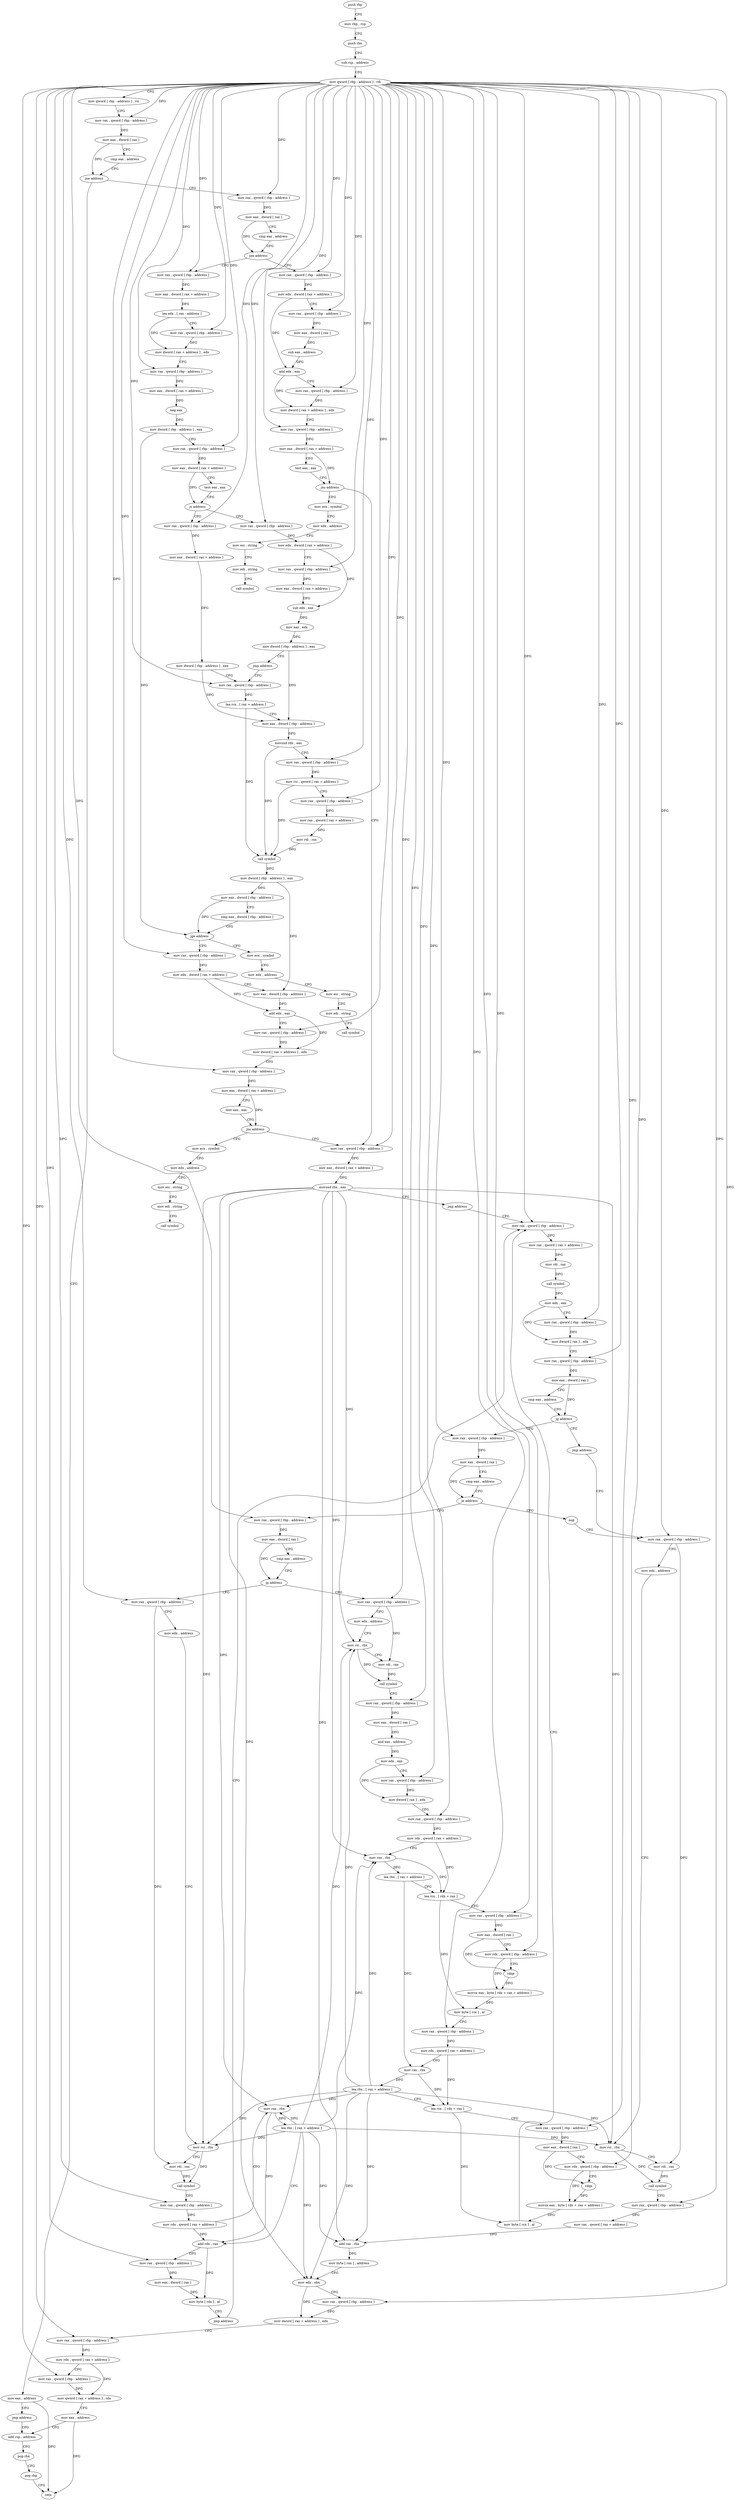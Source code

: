 digraph "func" {
"4206145" [label = "push rbp" ]
"4206146" [label = "mov rbp , rsp" ]
"4206149" [label = "push rbx" ]
"4206150" [label = "sub rsp , address" ]
"4206154" [label = "mov qword [ rbp - address ] , rdi" ]
"4206158" [label = "mov qword [ rbp - address ] , rsi" ]
"4206162" [label = "mov rax , qword [ rbp - address ]" ]
"4206166" [label = "mov eax , dword [ rax ]" ]
"4206168" [label = "cmp eax , address" ]
"4206171" [label = "jne address" ]
"4206183" [label = "mov rax , qword [ rbp - address ]" ]
"4206173" [label = "mov eax , address" ]
"4206187" [label = "mov eax , dword [ rax ]" ]
"4206189" [label = "cmp eax , address" ]
"4206192" [label = "jne address" ]
"4206400" [label = "mov rax , qword [ rbp - address ]" ]
"4206198" [label = "mov rax , qword [ rbp - address ]" ]
"4206178" [label = "jmp address" ]
"4206772" [label = "add rsp , address" ]
"4206404" [label = "mov edx , dword [ rax + address ]" ]
"4206407" [label = "mov rax , qword [ rbp - address ]" ]
"4206411" [label = "mov eax , dword [ rax ]" ]
"4206413" [label = "sub eax , address" ]
"4206416" [label = "add edx , eax" ]
"4206418" [label = "mov rax , qword [ rbp - address ]" ]
"4206422" [label = "mov dword [ rax + address ] , edx" ]
"4206425" [label = "mov rax , qword [ rbp - address ]" ]
"4206429" [label = "mov eax , dword [ rax + address ]" ]
"4206432" [label = "test eax , eax" ]
"4206434" [label = "jns address" ]
"4206461" [label = "mov rax , qword [ rbp - address ]" ]
"4206436" [label = "mov ecx , symbol" ]
"4206202" [label = "mov eax , dword [ rax + address ]" ]
"4206205" [label = "lea edx , [ rax - address ]" ]
"4206208" [label = "mov rax , qword [ rbp - address ]" ]
"4206212" [label = "mov dword [ rax + address ] , edx" ]
"4206215" [label = "mov rax , qword [ rbp - address ]" ]
"4206219" [label = "mov eax , dword [ rax + address ]" ]
"4206222" [label = "neg eax" ]
"4206224" [label = "mov dword [ rbp - address ] , eax" ]
"4206227" [label = "mov rax , qword [ rbp - address ]" ]
"4206231" [label = "mov eax , dword [ rax + address ]" ]
"4206234" [label = "test eax , eax" ]
"4206236" [label = "js address" ]
"4206261" [label = "mov rax , qword [ rbp - address ]" ]
"4206238" [label = "mov rax , qword [ rbp - address ]" ]
"4206776" [label = "pop rbx" ]
"4206777" [label = "pop rbp" ]
"4206778" [label = "retn" ]
"4206465" [label = "mov eax , dword [ rax + address ]" ]
"4206468" [label = "movsxd rbx , eax" ]
"4206471" [label = "jmp address" ]
"4206666" [label = "mov rax , qword [ rbp - address ]" ]
"4206441" [label = "mov edx , address" ]
"4206446" [label = "mov esi , string" ]
"4206451" [label = "mov edi , string" ]
"4206456" [label = "call symbol" ]
"4206265" [label = "mov eax , dword [ rax + address ]" ]
"4206268" [label = "mov dword [ rbp - address ] , eax" ]
"4206271" [label = "mov rax , qword [ rbp - address ]" ]
"4206242" [label = "mov edx , dword [ rax + address ]" ]
"4206245" [label = "mov rax , qword [ rbp - address ]" ]
"4206249" [label = "mov eax , dword [ rax + address ]" ]
"4206252" [label = "sub edx , eax" ]
"4206254" [label = "mov eax , edx" ]
"4206256" [label = "mov dword [ rbp - address ] , eax" ]
"4206259" [label = "jmp address" ]
"4206670" [label = "mov rax , qword [ rax + address ]" ]
"4206674" [label = "mov rdi , rax" ]
"4206677" [label = "call symbol" ]
"4206682" [label = "mov edx , eax" ]
"4206684" [label = "mov rax , qword [ rbp - address ]" ]
"4206688" [label = "mov dword [ rax ] , edx" ]
"4206690" [label = "mov rax , qword [ rbp - address ]" ]
"4206694" [label = "mov eax , dword [ rax ]" ]
"4206696" [label = "cmp eax , address" ]
"4206699" [label = "jg address" ]
"4206476" [label = "mov rax , qword [ rbp - address ]" ]
"4206705" [label = "jmp address" ]
"4206345" [label = "mov rax , qword [ rbp - address ]" ]
"4206349" [label = "mov edx , dword [ rax + address ]" ]
"4206352" [label = "mov eax , dword [ rbp - address ]" ]
"4206355" [label = "add edx , eax" ]
"4206357" [label = "mov rax , qword [ rbp - address ]" ]
"4206361" [label = "mov dword [ rax + address ] , edx" ]
"4206364" [label = "mov rax , qword [ rbp - address ]" ]
"4206368" [label = "mov eax , dword [ rax + address ]" ]
"4206371" [label = "test eax , eax" ]
"4206373" [label = "jns address" ]
"4206375" [label = "mov ecx , symbol" ]
"4206320" [label = "mov ecx , symbol" ]
"4206325" [label = "mov edx , address" ]
"4206330" [label = "mov esi , string" ]
"4206335" [label = "mov edi , string" ]
"4206340" [label = "call symbol" ]
"4206275" [label = "lea rcx , [ rax + address ]" ]
"4206279" [label = "mov eax , dword [ rbp - address ]" ]
"4206282" [label = "movsxd rdx , eax" ]
"4206285" [label = "mov rax , qword [ rbp - address ]" ]
"4206289" [label = "mov rsi , qword [ rax + address ]" ]
"4206293" [label = "mov rax , qword [ rbp - address ]" ]
"4206297" [label = "mov rax , qword [ rax + address ]" ]
"4206301" [label = "mov rdi , rax" ]
"4206304" [label = "call symbol" ]
"4206309" [label = "mov dword [ rbp - address ] , eax" ]
"4206312" [label = "mov eax , dword [ rbp - address ]" ]
"4206315" [label = "cmp eax , dword [ rbp - address ]" ]
"4206318" [label = "jge address" ]
"4206480" [label = "mov eax , dword [ rax ]" ]
"4206482" [label = "cmp eax , address" ]
"4206485" [label = "je address" ]
"4206707" [label = "nop" ]
"4206491" [label = "mov rax , qword [ rbp - address ]" ]
"4206708" [label = "mov rax , qword [ rbp - address ]" ]
"4206380" [label = "mov edx , address" ]
"4206385" [label = "mov esi , string" ]
"4206390" [label = "mov edi , string" ]
"4206395" [label = "call symbol" ]
"4206495" [label = "mov eax , dword [ rax ]" ]
"4206497" [label = "cmp eax , address" ]
"4206500" [label = "jg address" ]
"4206550" [label = "mov rax , qword [ rbp - address ]" ]
"4206502" [label = "mov rax , qword [ rbp - address ]" ]
"4206712" [label = "mov edx , address" ]
"4206717" [label = "mov rsi , rbx" ]
"4206720" [label = "mov rdi , rax" ]
"4206723" [label = "call symbol" ]
"4206728" [label = "mov rax , qword [ rbp - address ]" ]
"4206732" [label = "mov rax , qword [ rax + address ]" ]
"4206736" [label = "add rax , rbx" ]
"4206739" [label = "mov byte [ rax ] , address" ]
"4206742" [label = "mov edx , ebx" ]
"4206744" [label = "mov rax , qword [ rbp - address ]" ]
"4206748" [label = "mov dword [ rax + address ] , edx" ]
"4206751" [label = "mov rax , qword [ rbp - address ]" ]
"4206755" [label = "mov rdx , qword [ rax + address ]" ]
"4206759" [label = "mov rax , qword [ rbp - address ]" ]
"4206763" [label = "mov qword [ rax + address ] , rdx" ]
"4206767" [label = "mov eax , address" ]
"4206554" [label = "mov edx , address" ]
"4206559" [label = "mov rsi , rbx" ]
"4206562" [label = "mov rdi , rax" ]
"4206565" [label = "call symbol" ]
"4206570" [label = "mov rax , qword [ rbp - address ]" ]
"4206574" [label = "mov eax , dword [ rax ]" ]
"4206576" [label = "and eax , address" ]
"4206579" [label = "mov edx , eax" ]
"4206581" [label = "mov rax , qword [ rbp - address ]" ]
"4206585" [label = "mov dword [ rax ] , edx" ]
"4206587" [label = "mov rax , qword [ rbp - address ]" ]
"4206591" [label = "mov rdx , qword [ rax + address ]" ]
"4206595" [label = "mov rax , rbx" ]
"4206598" [label = "lea rbx , [ rax + address ]" ]
"4206602" [label = "lea rcx , [ rdx + rax ]" ]
"4206606" [label = "mov rax , qword [ rbp - address ]" ]
"4206610" [label = "mov eax , dword [ rax ]" ]
"4206612" [label = "mov rdx , qword [ rbp - address ]" ]
"4206616" [label = "cdqe" ]
"4206618" [label = "movzx eax , byte [ rdx + rax + address ]" ]
"4206623" [label = "mov byte [ rcx ] , al" ]
"4206625" [label = "mov rax , qword [ rbp - address ]" ]
"4206629" [label = "mov rdx , qword [ rax + address ]" ]
"4206633" [label = "mov rax , rbx" ]
"4206636" [label = "lea rbx , [ rax + address ]" ]
"4206640" [label = "lea rcx , [ rdx + rax ]" ]
"4206644" [label = "mov rax , qword [ rbp - address ]" ]
"4206648" [label = "mov eax , dword [ rax ]" ]
"4206650" [label = "mov rdx , qword [ rbp - address ]" ]
"4206654" [label = "cdqe" ]
"4206656" [label = "movzx eax , byte [ rdx + rax + address ]" ]
"4206664" [label = "mov byte [ rcx ] , al" ]
"4206506" [label = "mov edx , address" ]
"4206511" [label = "mov rsi , rbx" ]
"4206514" [label = "mov rdi , rax" ]
"4206517" [label = "call symbol" ]
"4206522" [label = "mov rax , qword [ rbp - address ]" ]
"4206526" [label = "mov rdx , qword [ rax + address ]" ]
"4206530" [label = "mov rax , rbx" ]
"4206533" [label = "lea rbx , [ rax + address ]" ]
"4206537" [label = "add rdx , rax" ]
"4206540" [label = "mov rax , qword [ rbp - address ]" ]
"4206544" [label = "mov eax , dword [ rax ]" ]
"4206546" [label = "mov byte [ rdx ] , al" ]
"4206548" [label = "jmp address" ]
"4206145" -> "4206146" [ label = "CFG" ]
"4206146" -> "4206149" [ label = "CFG" ]
"4206149" -> "4206150" [ label = "CFG" ]
"4206150" -> "4206154" [ label = "CFG" ]
"4206154" -> "4206158" [ label = "CFG" ]
"4206154" -> "4206162" [ label = "DFG" ]
"4206154" -> "4206183" [ label = "DFG" ]
"4206154" -> "4206400" [ label = "DFG" ]
"4206154" -> "4206407" [ label = "DFG" ]
"4206154" -> "4206418" [ label = "DFG" ]
"4206154" -> "4206425" [ label = "DFG" ]
"4206154" -> "4206198" [ label = "DFG" ]
"4206154" -> "4206208" [ label = "DFG" ]
"4206154" -> "4206215" [ label = "DFG" ]
"4206154" -> "4206227" [ label = "DFG" ]
"4206154" -> "4206461" [ label = "DFG" ]
"4206154" -> "4206261" [ label = "DFG" ]
"4206154" -> "4206238" [ label = "DFG" ]
"4206154" -> "4206245" [ label = "DFG" ]
"4206154" -> "4206666" [ label = "DFG" ]
"4206154" -> "4206684" [ label = "DFG" ]
"4206154" -> "4206690" [ label = "DFG" ]
"4206154" -> "4206271" [ label = "DFG" ]
"4206154" -> "4206285" [ label = "DFG" ]
"4206154" -> "4206293" [ label = "DFG" ]
"4206154" -> "4206476" [ label = "DFG" ]
"4206154" -> "4206345" [ label = "DFG" ]
"4206154" -> "4206357" [ label = "DFG" ]
"4206154" -> "4206364" [ label = "DFG" ]
"4206154" -> "4206491" [ label = "DFG" ]
"4206154" -> "4206708" [ label = "DFG" ]
"4206154" -> "4206728" [ label = "DFG" ]
"4206154" -> "4206744" [ label = "DFG" ]
"4206154" -> "4206751" [ label = "DFG" ]
"4206154" -> "4206759" [ label = "DFG" ]
"4206154" -> "4206550" [ label = "DFG" ]
"4206154" -> "4206570" [ label = "DFG" ]
"4206154" -> "4206581" [ label = "DFG" ]
"4206154" -> "4206587" [ label = "DFG" ]
"4206154" -> "4206606" [ label = "DFG" ]
"4206154" -> "4206612" [ label = "DFG" ]
"4206154" -> "4206625" [ label = "DFG" ]
"4206154" -> "4206644" [ label = "DFG" ]
"4206154" -> "4206650" [ label = "DFG" ]
"4206154" -> "4206502" [ label = "DFG" ]
"4206154" -> "4206522" [ label = "DFG" ]
"4206154" -> "4206540" [ label = "DFG" ]
"4206158" -> "4206162" [ label = "CFG" ]
"4206162" -> "4206166" [ label = "DFG" ]
"4206166" -> "4206168" [ label = "CFG" ]
"4206166" -> "4206171" [ label = "DFG" ]
"4206168" -> "4206171" [ label = "CFG" ]
"4206171" -> "4206183" [ label = "CFG" ]
"4206171" -> "4206173" [ label = "CFG" ]
"4206183" -> "4206187" [ label = "DFG" ]
"4206173" -> "4206178" [ label = "CFG" ]
"4206173" -> "4206778" [ label = "DFG" ]
"4206187" -> "4206189" [ label = "CFG" ]
"4206187" -> "4206192" [ label = "DFG" ]
"4206189" -> "4206192" [ label = "CFG" ]
"4206192" -> "4206400" [ label = "CFG" ]
"4206192" -> "4206198" [ label = "CFG" ]
"4206400" -> "4206404" [ label = "DFG" ]
"4206198" -> "4206202" [ label = "DFG" ]
"4206178" -> "4206772" [ label = "CFG" ]
"4206772" -> "4206776" [ label = "CFG" ]
"4206404" -> "4206407" [ label = "CFG" ]
"4206404" -> "4206416" [ label = "DFG" ]
"4206407" -> "4206411" [ label = "DFG" ]
"4206411" -> "4206413" [ label = "DFG" ]
"4206413" -> "4206416" [ label = "DFG" ]
"4206416" -> "4206418" [ label = "CFG" ]
"4206416" -> "4206422" [ label = "DFG" ]
"4206418" -> "4206422" [ label = "DFG" ]
"4206422" -> "4206425" [ label = "CFG" ]
"4206425" -> "4206429" [ label = "DFG" ]
"4206429" -> "4206432" [ label = "CFG" ]
"4206429" -> "4206434" [ label = "DFG" ]
"4206432" -> "4206434" [ label = "CFG" ]
"4206434" -> "4206461" [ label = "CFG" ]
"4206434" -> "4206436" [ label = "CFG" ]
"4206461" -> "4206465" [ label = "DFG" ]
"4206436" -> "4206441" [ label = "CFG" ]
"4206202" -> "4206205" [ label = "DFG" ]
"4206205" -> "4206208" [ label = "CFG" ]
"4206205" -> "4206212" [ label = "DFG" ]
"4206208" -> "4206212" [ label = "DFG" ]
"4206212" -> "4206215" [ label = "CFG" ]
"4206215" -> "4206219" [ label = "DFG" ]
"4206219" -> "4206222" [ label = "DFG" ]
"4206222" -> "4206224" [ label = "DFG" ]
"4206224" -> "4206227" [ label = "CFG" ]
"4206224" -> "4206318" [ label = "DFG" ]
"4206227" -> "4206231" [ label = "DFG" ]
"4206231" -> "4206234" [ label = "CFG" ]
"4206231" -> "4206236" [ label = "DFG" ]
"4206234" -> "4206236" [ label = "CFG" ]
"4206236" -> "4206261" [ label = "CFG" ]
"4206236" -> "4206238" [ label = "CFG" ]
"4206261" -> "4206265" [ label = "DFG" ]
"4206238" -> "4206242" [ label = "DFG" ]
"4206776" -> "4206777" [ label = "CFG" ]
"4206777" -> "4206778" [ label = "CFG" ]
"4206465" -> "4206468" [ label = "DFG" ]
"4206468" -> "4206471" [ label = "CFG" ]
"4206468" -> "4206717" [ label = "DFG" ]
"4206468" -> "4206736" [ label = "DFG" ]
"4206468" -> "4206742" [ label = "DFG" ]
"4206468" -> "4206559" [ label = "DFG" ]
"4206468" -> "4206595" [ label = "DFG" ]
"4206468" -> "4206511" [ label = "DFG" ]
"4206468" -> "4206530" [ label = "DFG" ]
"4206471" -> "4206666" [ label = "CFG" ]
"4206666" -> "4206670" [ label = "DFG" ]
"4206441" -> "4206446" [ label = "CFG" ]
"4206446" -> "4206451" [ label = "CFG" ]
"4206451" -> "4206456" [ label = "CFG" ]
"4206265" -> "4206268" [ label = "DFG" ]
"4206268" -> "4206271" [ label = "CFG" ]
"4206268" -> "4206279" [ label = "DFG" ]
"4206271" -> "4206275" [ label = "DFG" ]
"4206242" -> "4206245" [ label = "CFG" ]
"4206242" -> "4206252" [ label = "DFG" ]
"4206245" -> "4206249" [ label = "DFG" ]
"4206249" -> "4206252" [ label = "DFG" ]
"4206252" -> "4206254" [ label = "DFG" ]
"4206254" -> "4206256" [ label = "DFG" ]
"4206256" -> "4206259" [ label = "CFG" ]
"4206256" -> "4206279" [ label = "DFG" ]
"4206259" -> "4206271" [ label = "CFG" ]
"4206670" -> "4206674" [ label = "DFG" ]
"4206674" -> "4206677" [ label = "DFG" ]
"4206677" -> "4206682" [ label = "DFG" ]
"4206682" -> "4206684" [ label = "CFG" ]
"4206682" -> "4206688" [ label = "DFG" ]
"4206684" -> "4206688" [ label = "DFG" ]
"4206688" -> "4206690" [ label = "CFG" ]
"4206690" -> "4206694" [ label = "DFG" ]
"4206694" -> "4206696" [ label = "CFG" ]
"4206694" -> "4206699" [ label = "DFG" ]
"4206696" -> "4206699" [ label = "CFG" ]
"4206699" -> "4206476" [ label = "CFG" ]
"4206699" -> "4206705" [ label = "CFG" ]
"4206476" -> "4206480" [ label = "DFG" ]
"4206705" -> "4206708" [ label = "CFG" ]
"4206345" -> "4206349" [ label = "DFG" ]
"4206349" -> "4206352" [ label = "CFG" ]
"4206349" -> "4206355" [ label = "DFG" ]
"4206352" -> "4206355" [ label = "DFG" ]
"4206355" -> "4206357" [ label = "CFG" ]
"4206355" -> "4206361" [ label = "DFG" ]
"4206357" -> "4206361" [ label = "DFG" ]
"4206361" -> "4206364" [ label = "CFG" ]
"4206364" -> "4206368" [ label = "DFG" ]
"4206368" -> "4206371" [ label = "CFG" ]
"4206368" -> "4206373" [ label = "DFG" ]
"4206371" -> "4206373" [ label = "CFG" ]
"4206373" -> "4206461" [ label = "CFG" ]
"4206373" -> "4206375" [ label = "CFG" ]
"4206375" -> "4206380" [ label = "CFG" ]
"4206320" -> "4206325" [ label = "CFG" ]
"4206325" -> "4206330" [ label = "CFG" ]
"4206330" -> "4206335" [ label = "CFG" ]
"4206335" -> "4206340" [ label = "CFG" ]
"4206275" -> "4206279" [ label = "CFG" ]
"4206275" -> "4206304" [ label = "DFG" ]
"4206279" -> "4206282" [ label = "DFG" ]
"4206282" -> "4206285" [ label = "CFG" ]
"4206282" -> "4206304" [ label = "DFG" ]
"4206285" -> "4206289" [ label = "DFG" ]
"4206289" -> "4206293" [ label = "CFG" ]
"4206289" -> "4206304" [ label = "DFG" ]
"4206293" -> "4206297" [ label = "DFG" ]
"4206297" -> "4206301" [ label = "DFG" ]
"4206301" -> "4206304" [ label = "DFG" ]
"4206304" -> "4206309" [ label = "DFG" ]
"4206309" -> "4206312" [ label = "DFG" ]
"4206309" -> "4206352" [ label = "DFG" ]
"4206312" -> "4206315" [ label = "CFG" ]
"4206312" -> "4206318" [ label = "DFG" ]
"4206315" -> "4206318" [ label = "CFG" ]
"4206318" -> "4206345" [ label = "CFG" ]
"4206318" -> "4206320" [ label = "CFG" ]
"4206480" -> "4206482" [ label = "CFG" ]
"4206480" -> "4206485" [ label = "DFG" ]
"4206482" -> "4206485" [ label = "CFG" ]
"4206485" -> "4206707" [ label = "CFG" ]
"4206485" -> "4206491" [ label = "CFG" ]
"4206707" -> "4206708" [ label = "CFG" ]
"4206491" -> "4206495" [ label = "DFG" ]
"4206708" -> "4206712" [ label = "CFG" ]
"4206708" -> "4206720" [ label = "DFG" ]
"4206380" -> "4206385" [ label = "CFG" ]
"4206385" -> "4206390" [ label = "CFG" ]
"4206390" -> "4206395" [ label = "CFG" ]
"4206495" -> "4206497" [ label = "CFG" ]
"4206495" -> "4206500" [ label = "DFG" ]
"4206497" -> "4206500" [ label = "CFG" ]
"4206500" -> "4206550" [ label = "CFG" ]
"4206500" -> "4206502" [ label = "CFG" ]
"4206550" -> "4206554" [ label = "CFG" ]
"4206550" -> "4206562" [ label = "DFG" ]
"4206502" -> "4206506" [ label = "CFG" ]
"4206502" -> "4206514" [ label = "DFG" ]
"4206712" -> "4206717" [ label = "CFG" ]
"4206717" -> "4206720" [ label = "CFG" ]
"4206717" -> "4206723" [ label = "DFG" ]
"4206720" -> "4206723" [ label = "DFG" ]
"4206723" -> "4206728" [ label = "CFG" ]
"4206728" -> "4206732" [ label = "DFG" ]
"4206732" -> "4206736" [ label = "DFG" ]
"4206736" -> "4206739" [ label = "DFG" ]
"4206739" -> "4206742" [ label = "CFG" ]
"4206742" -> "4206744" [ label = "CFG" ]
"4206742" -> "4206748" [ label = "DFG" ]
"4206744" -> "4206748" [ label = "DFG" ]
"4206748" -> "4206751" [ label = "CFG" ]
"4206751" -> "4206755" [ label = "DFG" ]
"4206755" -> "4206759" [ label = "CFG" ]
"4206755" -> "4206763" [ label = "DFG" ]
"4206759" -> "4206763" [ label = "DFG" ]
"4206763" -> "4206767" [ label = "CFG" ]
"4206767" -> "4206772" [ label = "CFG" ]
"4206767" -> "4206778" [ label = "DFG" ]
"4206554" -> "4206559" [ label = "CFG" ]
"4206559" -> "4206562" [ label = "CFG" ]
"4206559" -> "4206565" [ label = "DFG" ]
"4206562" -> "4206565" [ label = "DFG" ]
"4206565" -> "4206570" [ label = "CFG" ]
"4206570" -> "4206574" [ label = "DFG" ]
"4206574" -> "4206576" [ label = "DFG" ]
"4206576" -> "4206579" [ label = "DFG" ]
"4206579" -> "4206581" [ label = "CFG" ]
"4206579" -> "4206585" [ label = "DFG" ]
"4206581" -> "4206585" [ label = "DFG" ]
"4206585" -> "4206587" [ label = "CFG" ]
"4206587" -> "4206591" [ label = "DFG" ]
"4206591" -> "4206595" [ label = "CFG" ]
"4206591" -> "4206602" [ label = "DFG" ]
"4206595" -> "4206598" [ label = "DFG" ]
"4206595" -> "4206602" [ label = "DFG" ]
"4206598" -> "4206602" [ label = "CFG" ]
"4206598" -> "4206633" [ label = "DFG" ]
"4206602" -> "4206606" [ label = "CFG" ]
"4206602" -> "4206623" [ label = "DFG" ]
"4206606" -> "4206610" [ label = "DFG" ]
"4206610" -> "4206612" [ label = "CFG" ]
"4206610" -> "4206616" [ label = "DFG" ]
"4206612" -> "4206616" [ label = "CFG" ]
"4206612" -> "4206618" [ label = "DFG" ]
"4206616" -> "4206618" [ label = "DFG" ]
"4206618" -> "4206623" [ label = "DFG" ]
"4206623" -> "4206625" [ label = "CFG" ]
"4206625" -> "4206629" [ label = "DFG" ]
"4206629" -> "4206633" [ label = "CFG" ]
"4206629" -> "4206640" [ label = "DFG" ]
"4206633" -> "4206636" [ label = "DFG" ]
"4206633" -> "4206640" [ label = "DFG" ]
"4206636" -> "4206640" [ label = "CFG" ]
"4206636" -> "4206717" [ label = "DFG" ]
"4206636" -> "4206736" [ label = "DFG" ]
"4206636" -> "4206742" [ label = "DFG" ]
"4206636" -> "4206559" [ label = "DFG" ]
"4206636" -> "4206595" [ label = "DFG" ]
"4206636" -> "4206511" [ label = "DFG" ]
"4206636" -> "4206530" [ label = "DFG" ]
"4206640" -> "4206644" [ label = "CFG" ]
"4206640" -> "4206664" [ label = "DFG" ]
"4206644" -> "4206648" [ label = "DFG" ]
"4206648" -> "4206650" [ label = "CFG" ]
"4206648" -> "4206654" [ label = "DFG" ]
"4206650" -> "4206654" [ label = "CFG" ]
"4206650" -> "4206656" [ label = "DFG" ]
"4206654" -> "4206656" [ label = "DFG" ]
"4206656" -> "4206664" [ label = "DFG" ]
"4206664" -> "4206666" [ label = "CFG" ]
"4206506" -> "4206511" [ label = "CFG" ]
"4206511" -> "4206514" [ label = "CFG" ]
"4206511" -> "4206517" [ label = "DFG" ]
"4206514" -> "4206517" [ label = "DFG" ]
"4206517" -> "4206522" [ label = "CFG" ]
"4206522" -> "4206526" [ label = "DFG" ]
"4206526" -> "4206530" [ label = "CFG" ]
"4206526" -> "4206537" [ label = "DFG" ]
"4206530" -> "4206533" [ label = "DFG" ]
"4206530" -> "4206537" [ label = "DFG" ]
"4206533" -> "4206537" [ label = "CFG" ]
"4206533" -> "4206717" [ label = "DFG" ]
"4206533" -> "4206736" [ label = "DFG" ]
"4206533" -> "4206742" [ label = "DFG" ]
"4206533" -> "4206559" [ label = "DFG" ]
"4206533" -> "4206595" [ label = "DFG" ]
"4206533" -> "4206511" [ label = "DFG" ]
"4206533" -> "4206530" [ label = "DFG" ]
"4206537" -> "4206540" [ label = "CFG" ]
"4206537" -> "4206546" [ label = "DFG" ]
"4206540" -> "4206544" [ label = "DFG" ]
"4206544" -> "4206546" [ label = "DFG" ]
"4206546" -> "4206548" [ label = "CFG" ]
"4206548" -> "4206666" [ label = "CFG" ]
}
